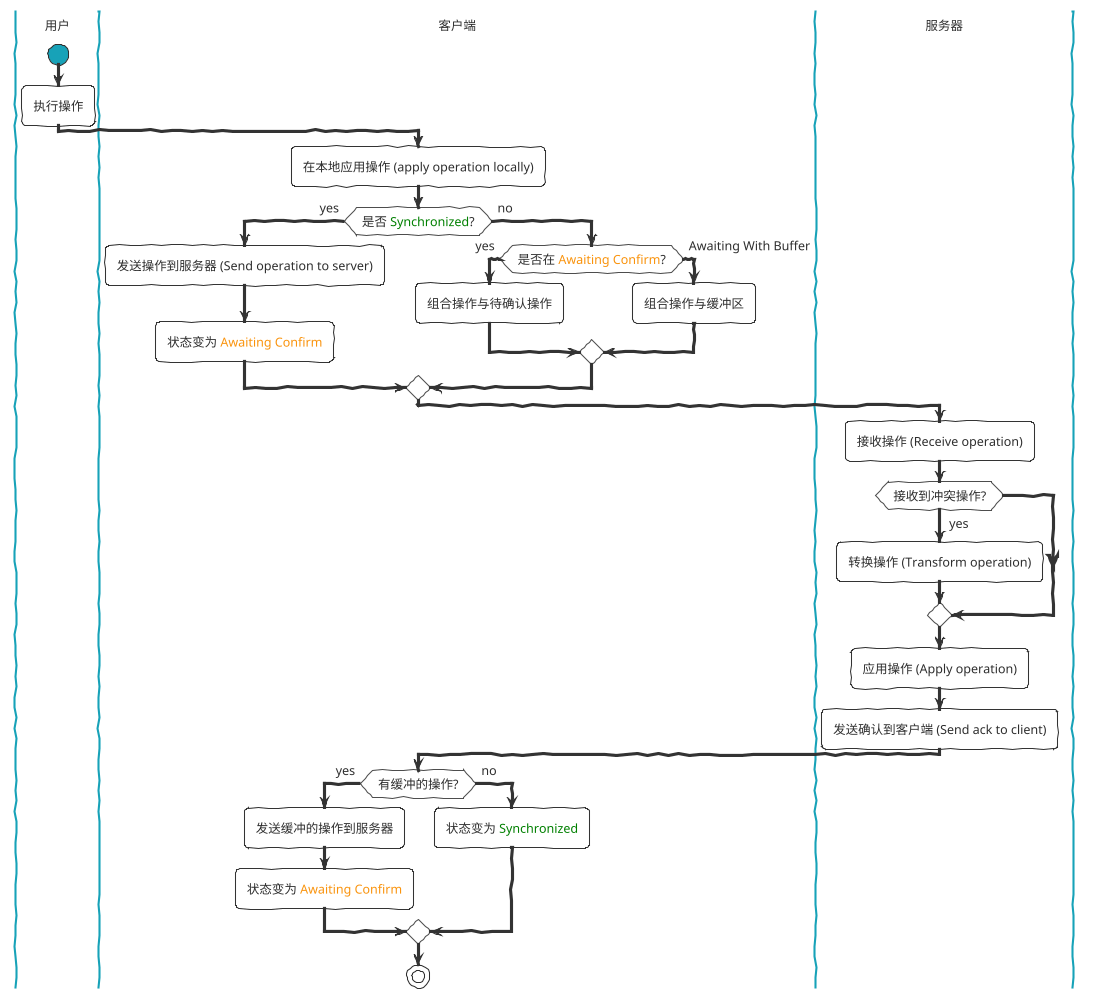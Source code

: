 @startuml
!theme sketchy-outline
|用户|
start
:执行操作;

|客户端|
:在本地应用操作 (apply operation locally);

if (是否 <font color=green>Synchronized</font>?) then (yes)
  :发送操作到服务器 (Send operation to server);
  :状态变为 <font color=#fa930c>Awaiting Confirm</font>;
else (no)
  if (是否在 <font color=#fa930c>Awaiting Confirm</font>?) then (yes)
    :组合操作与待确认操作;
  else (Awaiting With Buffer)
    :组合操作与缓冲区;
  endif
endif

|服务器|
:接收操作 (Receive operation);

if (接收到冲突操作?) then (yes)
  :转换操作 (Transform operation);
endif

:应用操作 (Apply operation);

:发送确认到客户端 (Send ack to client);

|客户端|
if (有缓冲的操作?) then (yes)
  :发送缓冲的操作到服务器;
  :状态变为 <font color=#fa930c>Awaiting Confirm</font>;
else (no)
  :状态变为 <font color=green>Synchronized</font>;
endif

stop
@enduml